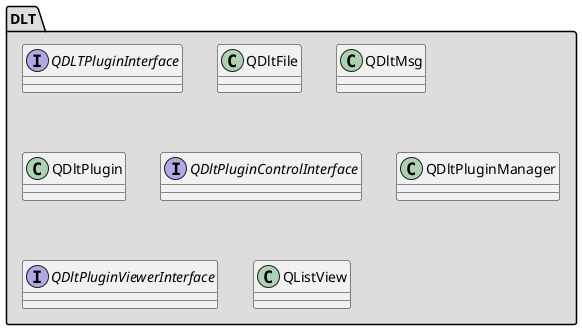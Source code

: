 
@startuml

skinparam backgroundColor #FEFEFE
skinparam wrapWidth 600
package "DLT" #DDDDDD
{

interface "QDLTPluginInterface"
{
}

class "QDltFile"
{
}

class "QDltMsg"
{
}

class "QDltPlugin"
{
}

interface "QDltPluginControlInterface"
{
}

class "QDltPluginManager"
{
}

interface "QDltPluginViewerInterface"
{
}

class "QListView"
{
}

}

@enduml